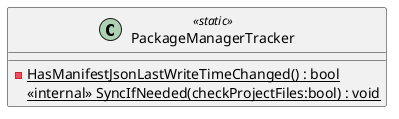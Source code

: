 @startuml
class PackageManagerTracker <<static>> {
    - {static} HasManifestJsonLastWriteTimeChanged() : bool
    <<internal>> {static} SyncIfNeeded(checkProjectFiles:bool) : void
}
@enduml
